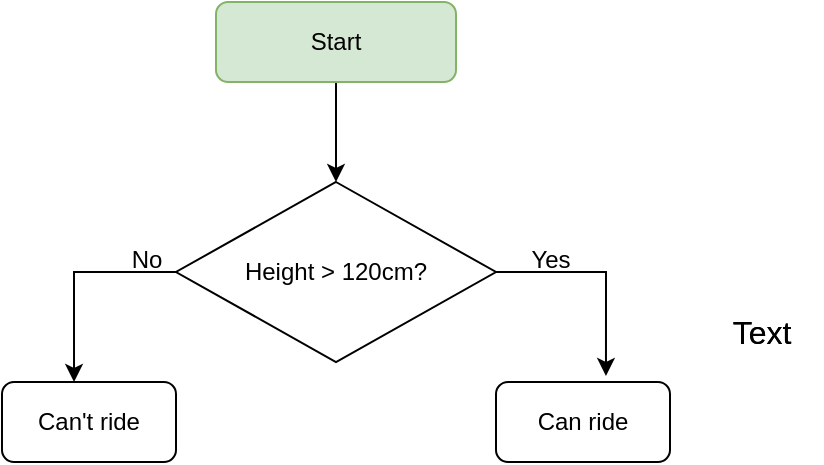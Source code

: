 <mxfile version="22.1.21" type="github">
  <diagram id="ce7KVpuCOsO71Bol8VlQ" name="Page-1">
    <mxGraphModel dx="990" dy="344" grid="1" gridSize="10" guides="1" tooltips="1" connect="1" arrows="1" fold="1" page="1" pageScale="1" pageWidth="827" pageHeight="1169" math="0" shadow="0">
      <root>
        <mxCell id="0" />
        <mxCell id="1" parent="0" />
        <mxCell id="Pn8fTQrSeP5vRvdxLiqo-7" style="edgeStyle=orthogonalEdgeStyle;rounded=0;orthogonalLoop=1;jettySize=auto;html=1;entryX=0.632;entryY=-0.075;entryDx=0;entryDy=0;entryPerimeter=0;" parent="1" source="Pn8fTQrSeP5vRvdxLiqo-1" target="Pn8fTQrSeP5vRvdxLiqo-5" edge="1">
          <mxGeometry relative="1" as="geometry">
            <Array as="points">
              <mxPoint x="332" y="155" />
            </Array>
          </mxGeometry>
        </mxCell>
        <mxCell id="Pn8fTQrSeP5vRvdxLiqo-9" style="edgeStyle=orthogonalEdgeStyle;rounded=0;orthogonalLoop=1;jettySize=auto;html=1;entryX=0.414;entryY=0;entryDx=0;entryDy=0;entryPerimeter=0;" parent="1" source="Pn8fTQrSeP5vRvdxLiqo-1" target="Pn8fTQrSeP5vRvdxLiqo-4" edge="1">
          <mxGeometry relative="1" as="geometry">
            <mxPoint x="14" y="190" as="targetPoint" />
            <Array as="points">
              <mxPoint x="66" y="155" />
            </Array>
          </mxGeometry>
        </mxCell>
        <mxCell id="Pn8fTQrSeP5vRvdxLiqo-1" value="Height &amp;gt; 120cm?" style="rhombus;whiteSpace=wrap;html=1;" parent="1" vertex="1">
          <mxGeometry x="117" y="110" width="160" height="90" as="geometry" />
        </mxCell>
        <mxCell id="Pn8fTQrSeP5vRvdxLiqo-3" style="edgeStyle=orthogonalEdgeStyle;rounded=0;orthogonalLoop=1;jettySize=auto;html=1;" parent="1" source="Pn8fTQrSeP5vRvdxLiqo-2" target="Pn8fTQrSeP5vRvdxLiqo-1" edge="1">
          <mxGeometry relative="1" as="geometry" />
        </mxCell>
        <mxCell id="Pn8fTQrSeP5vRvdxLiqo-2" value="Start" style="rounded=1;whiteSpace=wrap;html=1;fillColor=#d5e8d4;strokeColor=#82b366;" parent="1" vertex="1">
          <mxGeometry x="137" y="20" width="120" height="40" as="geometry" />
        </mxCell>
        <mxCell id="Pn8fTQrSeP5vRvdxLiqo-4" value="Can&#39;t ride" style="rounded=1;whiteSpace=wrap;html=1;" parent="1" vertex="1">
          <mxGeometry x="30" y="210" width="87" height="40" as="geometry" />
        </mxCell>
        <mxCell id="Pn8fTQrSeP5vRvdxLiqo-5" value="Can ride" style="rounded=1;whiteSpace=wrap;html=1;" parent="1" vertex="1">
          <mxGeometry x="277" y="210" width="87" height="40" as="geometry" />
        </mxCell>
        <mxCell id="Pn8fTQrSeP5vRvdxLiqo-10" value="No" style="text;html=1;align=center;verticalAlign=middle;resizable=0;points=[];autosize=1;" parent="1" vertex="1">
          <mxGeometry x="87" y="139" width="30" height="20" as="geometry" />
        </mxCell>
        <mxCell id="Pn8fTQrSeP5vRvdxLiqo-11" value="Yes" style="text;html=1;align=center;verticalAlign=middle;resizable=0;points=[];autosize=1;" parent="1" vertex="1">
          <mxGeometry x="284" y="139" width="40" height="20" as="geometry" />
        </mxCell>
        <mxCell id="jEc_SQyskPwoNgXDxVvE-1" value="Text" style="text;strokeColor=none;fillColor=none;html=1;align=center;verticalAlign=middle;whiteSpace=wrap;rounded=0;fontSize=16;" parent="1" vertex="1">
          <mxGeometry x="380" y="170" width="60" height="30" as="geometry" />
        </mxCell>
        <mxCell id="jEc_SQyskPwoNgXDxVvE-2" value="Text" style="text;strokeColor=none;fillColor=none;html=1;align=center;verticalAlign=middle;whiteSpace=wrap;rounded=0;fontSize=16;" parent="1" vertex="1">
          <mxGeometry x="380" y="170" width="60" height="30" as="geometry" />
        </mxCell>
      </root>
    </mxGraphModel>
  </diagram>
</mxfile>
